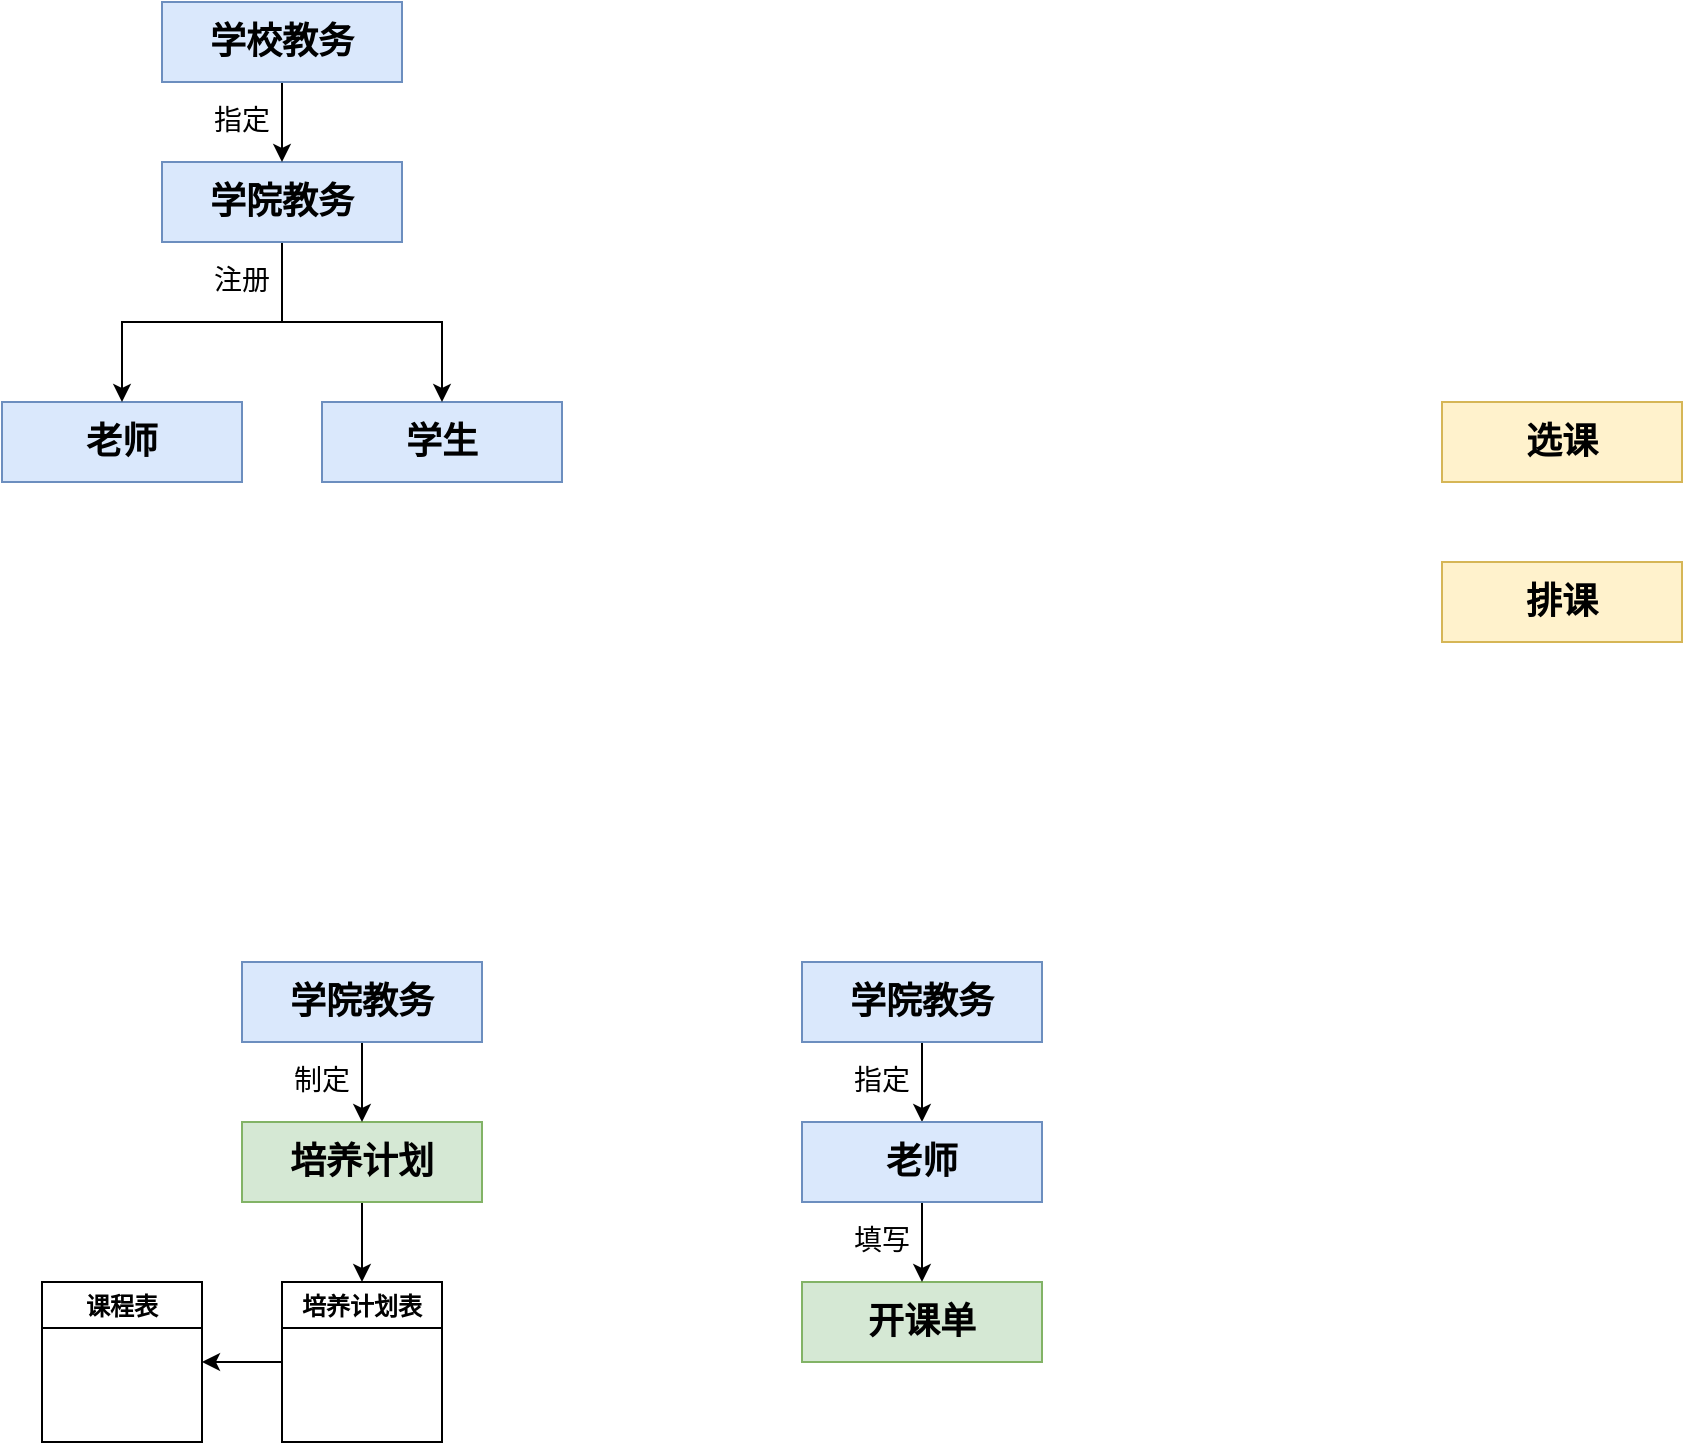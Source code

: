 <mxfile version="14.7.5" type="github">
  <diagram id="W4C-Jvq1k3ci-ln_cuX9" name="Page-1">
    <mxGraphModel dx="1069" dy="617" grid="1" gridSize="10" guides="1" tooltips="1" connect="1" arrows="1" fold="1" page="1" pageScale="1" pageWidth="1654" pageHeight="2336" math="0" shadow="0">
      <root>
        <mxCell id="0" />
        <mxCell id="1" parent="0" />
        <mxCell id="JdK_XvDdOjBWKNIHrTVb-1" value="&lt;font style=&quot;font-size: 18px&quot; face=&quot;Comic Sans MS&quot;&gt;&lt;b&gt;学生&lt;/b&gt;&lt;/font&gt;" style="rounded=0;whiteSpace=wrap;html=1;fillColor=#dae8fc;strokeColor=#6c8ebf;" vertex="1" parent="1">
          <mxGeometry x="200" y="240" width="120" height="40" as="geometry" />
        </mxCell>
        <mxCell id="JdK_XvDdOjBWKNIHrTVb-29" style="edgeStyle=orthogonalEdgeStyle;rounded=0;orthogonalLoop=1;jettySize=auto;html=1;exitX=0.5;exitY=1;exitDx=0;exitDy=0;entryX=0.5;entryY=0;entryDx=0;entryDy=0;" edge="1" parent="1" source="JdK_XvDdOjBWKNIHrTVb-2" target="JdK_XvDdOjBWKNIHrTVb-27">
          <mxGeometry relative="1" as="geometry" />
        </mxCell>
        <mxCell id="JdK_XvDdOjBWKNIHrTVb-2" value="&lt;font style=&quot;font-size: 18px&quot; face=&quot;Comic Sans MS&quot;&gt;&lt;b&gt;培养计划&lt;/b&gt;&lt;/font&gt;" style="rounded=0;whiteSpace=wrap;html=1;fillColor=#d5e8d4;strokeColor=#82b366;" vertex="1" parent="1">
          <mxGeometry x="160" y="600" width="120" height="40" as="geometry" />
        </mxCell>
        <mxCell id="JdK_XvDdOjBWKNIHrTVb-4" value="&lt;font face=&quot;Comic Sans MS&quot;&gt;&lt;span style=&quot;font-size: 18px&quot;&gt;&lt;b&gt;开课单&lt;/b&gt;&lt;/span&gt;&lt;/font&gt;" style="rounded=0;whiteSpace=wrap;html=1;fillColor=#d5e8d4;strokeColor=#82b366;" vertex="1" parent="1">
          <mxGeometry x="440" y="680" width="120" height="40" as="geometry" />
        </mxCell>
        <mxCell id="JdK_XvDdOjBWKNIHrTVb-6" value="&lt;font face=&quot;Comic Sans MS&quot;&gt;&lt;span style=&quot;font-size: 18px&quot;&gt;&lt;b&gt;排课&lt;/b&gt;&lt;/span&gt;&lt;/font&gt;" style="rounded=0;whiteSpace=wrap;html=1;fillColor=#fff2cc;strokeColor=#d6b656;" vertex="1" parent="1">
          <mxGeometry x="760" y="320" width="120" height="40" as="geometry" />
        </mxCell>
        <mxCell id="JdK_XvDdOjBWKNIHrTVb-8" value="&lt;b style=&quot;font-family: &amp;#34;comic sans ms&amp;#34; ; font-size: 18px&quot;&gt;选课&lt;/b&gt;" style="rounded=0;whiteSpace=wrap;html=1;fillColor=#fff2cc;strokeColor=#d6b656;" vertex="1" parent="1">
          <mxGeometry x="760" y="240" width="120" height="40" as="geometry" />
        </mxCell>
        <mxCell id="JdK_XvDdOjBWKNIHrTVb-9" value="&lt;font style=&quot;font-size: 18px&quot; face=&quot;Comic Sans MS&quot;&gt;&lt;b&gt;老师&lt;/b&gt;&lt;/font&gt;" style="rounded=0;whiteSpace=wrap;html=1;fillColor=#dae8fc;strokeColor=#6c8ebf;" vertex="1" parent="1">
          <mxGeometry x="40" y="240" width="120" height="40" as="geometry" />
        </mxCell>
        <mxCell id="JdK_XvDdOjBWKNIHrTVb-15" style="edgeStyle=orthogonalEdgeStyle;rounded=0;orthogonalLoop=1;jettySize=auto;html=1;exitX=0.5;exitY=1;exitDx=0;exitDy=0;entryX=0.5;entryY=0;entryDx=0;entryDy=0;" edge="1" parent="1" source="JdK_XvDdOjBWKNIHrTVb-10" target="JdK_XvDdOjBWKNIHrTVb-9">
          <mxGeometry relative="1" as="geometry" />
        </mxCell>
        <mxCell id="JdK_XvDdOjBWKNIHrTVb-16" style="edgeStyle=orthogonalEdgeStyle;rounded=0;orthogonalLoop=1;jettySize=auto;html=1;exitX=0.5;exitY=1;exitDx=0;exitDy=0;" edge="1" parent="1" source="JdK_XvDdOjBWKNIHrTVb-10" target="JdK_XvDdOjBWKNIHrTVb-1">
          <mxGeometry relative="1" as="geometry" />
        </mxCell>
        <mxCell id="JdK_XvDdOjBWKNIHrTVb-10" value="&lt;font style=&quot;font-size: 18px&quot; face=&quot;Comic Sans MS&quot;&gt;&lt;b&gt;学院教务&lt;/b&gt;&lt;/font&gt;" style="rounded=0;whiteSpace=wrap;html=1;fillColor=#dae8fc;strokeColor=#6c8ebf;" vertex="1" parent="1">
          <mxGeometry x="120" y="120" width="120" height="40" as="geometry" />
        </mxCell>
        <mxCell id="JdK_XvDdOjBWKNIHrTVb-12" style="edgeStyle=orthogonalEdgeStyle;rounded=0;orthogonalLoop=1;jettySize=auto;html=1;exitX=0.5;exitY=1;exitDx=0;exitDy=0;" edge="1" parent="1" source="JdK_XvDdOjBWKNIHrTVb-11" target="JdK_XvDdOjBWKNIHrTVb-10">
          <mxGeometry relative="1" as="geometry" />
        </mxCell>
        <mxCell id="JdK_XvDdOjBWKNIHrTVb-11" value="&lt;font style=&quot;font-size: 18px&quot; face=&quot;Comic Sans MS&quot;&gt;&lt;b&gt;学校教务&lt;/b&gt;&lt;/font&gt;" style="rounded=0;whiteSpace=wrap;html=1;fillColor=#dae8fc;strokeColor=#6c8ebf;" vertex="1" parent="1">
          <mxGeometry x="120" y="40" width="120" height="40" as="geometry" />
        </mxCell>
        <mxCell id="JdK_XvDdOjBWKNIHrTVb-17" value="&lt;font style=&quot;font-size: 14px&quot; face=&quot;Comic Sans MS&quot;&gt;注册&lt;/font&gt;" style="text;html=1;strokeColor=none;fillColor=none;align=center;verticalAlign=middle;whiteSpace=wrap;rounded=0;" vertex="1" parent="1">
          <mxGeometry x="140" y="170" width="40" height="20" as="geometry" />
        </mxCell>
        <mxCell id="JdK_XvDdOjBWKNIHrTVb-18" value="&lt;font style=&quot;font-size: 14px&quot; face=&quot;Comic Sans MS&quot;&gt;指定&lt;/font&gt;" style="text;html=1;strokeColor=none;fillColor=none;align=center;verticalAlign=middle;whiteSpace=wrap;rounded=0;" vertex="1" parent="1">
          <mxGeometry x="140" y="90" width="40" height="20" as="geometry" />
        </mxCell>
        <mxCell id="JdK_XvDdOjBWKNIHrTVb-24" style="edgeStyle=orthogonalEdgeStyle;rounded=0;orthogonalLoop=1;jettySize=auto;html=1;exitX=0.5;exitY=1;exitDx=0;exitDy=0;entryX=0.5;entryY=0;entryDx=0;entryDy=0;" edge="1" parent="1" source="JdK_XvDdOjBWKNIHrTVb-23" target="JdK_XvDdOjBWKNIHrTVb-2">
          <mxGeometry relative="1" as="geometry" />
        </mxCell>
        <mxCell id="JdK_XvDdOjBWKNIHrTVb-23" value="&lt;font style=&quot;font-size: 18px&quot; face=&quot;Comic Sans MS&quot;&gt;&lt;b&gt;学院教务&lt;/b&gt;&lt;/font&gt;" style="rounded=0;whiteSpace=wrap;html=1;fillColor=#dae8fc;strokeColor=#6c8ebf;" vertex="1" parent="1">
          <mxGeometry x="160" y="520" width="120" height="40" as="geometry" />
        </mxCell>
        <mxCell id="JdK_XvDdOjBWKNIHrTVb-25" value="&lt;font face=&quot;Comic Sans MS&quot;&gt;&lt;span style=&quot;font-size: 14px&quot;&gt;制定&lt;/span&gt;&lt;/font&gt;" style="text;html=1;strokeColor=none;fillColor=none;align=center;verticalAlign=middle;whiteSpace=wrap;rounded=0;" vertex="1" parent="1">
          <mxGeometry x="180" y="570" width="40" height="20" as="geometry" />
        </mxCell>
        <mxCell id="JdK_XvDdOjBWKNIHrTVb-26" value="课程表" style="swimlane;" vertex="1" parent="1">
          <mxGeometry x="60" y="680" width="80" height="80" as="geometry" />
        </mxCell>
        <mxCell id="JdK_XvDdOjBWKNIHrTVb-28" style="edgeStyle=orthogonalEdgeStyle;rounded=0;orthogonalLoop=1;jettySize=auto;html=1;entryX=1;entryY=0.5;entryDx=0;entryDy=0;" edge="1" parent="1" source="JdK_XvDdOjBWKNIHrTVb-27" target="JdK_XvDdOjBWKNIHrTVb-26">
          <mxGeometry relative="1" as="geometry" />
        </mxCell>
        <mxCell id="JdK_XvDdOjBWKNIHrTVb-27" value="培养计划表" style="swimlane;" vertex="1" parent="1">
          <mxGeometry x="180" y="680" width="80" height="80" as="geometry" />
        </mxCell>
        <mxCell id="JdK_XvDdOjBWKNIHrTVb-32" style="edgeStyle=orthogonalEdgeStyle;rounded=0;orthogonalLoop=1;jettySize=auto;html=1;exitX=0.5;exitY=1;exitDx=0;exitDy=0;entryX=0.5;entryY=0;entryDx=0;entryDy=0;" edge="1" parent="1" source="JdK_XvDdOjBWKNIHrTVb-30" target="JdK_XvDdOjBWKNIHrTVb-31">
          <mxGeometry relative="1" as="geometry" />
        </mxCell>
        <mxCell id="JdK_XvDdOjBWKNIHrTVb-30" value="&lt;font style=&quot;font-size: 18px&quot; face=&quot;Comic Sans MS&quot;&gt;&lt;b&gt;学院教务&lt;/b&gt;&lt;/font&gt;" style="rounded=0;whiteSpace=wrap;html=1;fillColor=#dae8fc;strokeColor=#6c8ebf;" vertex="1" parent="1">
          <mxGeometry x="440" y="520" width="120" height="40" as="geometry" />
        </mxCell>
        <mxCell id="JdK_XvDdOjBWKNIHrTVb-34" style="edgeStyle=orthogonalEdgeStyle;rounded=0;orthogonalLoop=1;jettySize=auto;html=1;exitX=0.5;exitY=1;exitDx=0;exitDy=0;entryX=0.5;entryY=0;entryDx=0;entryDy=0;" edge="1" parent="1" source="JdK_XvDdOjBWKNIHrTVb-31" target="JdK_XvDdOjBWKNIHrTVb-4">
          <mxGeometry relative="1" as="geometry" />
        </mxCell>
        <mxCell id="JdK_XvDdOjBWKNIHrTVb-31" value="&lt;font style=&quot;font-size: 18px&quot; face=&quot;Comic Sans MS&quot;&gt;&lt;b&gt;老师&lt;/b&gt;&lt;/font&gt;" style="rounded=0;whiteSpace=wrap;html=1;fillColor=#dae8fc;strokeColor=#6c8ebf;" vertex="1" parent="1">
          <mxGeometry x="440" y="600" width="120" height="40" as="geometry" />
        </mxCell>
        <mxCell id="JdK_XvDdOjBWKNIHrTVb-33" value="&lt;font face=&quot;Comic Sans MS&quot;&gt;&lt;span style=&quot;font-size: 14px&quot;&gt;指定&lt;/span&gt;&lt;/font&gt;" style="text;html=1;strokeColor=none;fillColor=none;align=center;verticalAlign=middle;whiteSpace=wrap;rounded=0;" vertex="1" parent="1">
          <mxGeometry x="460" y="570" width="40" height="20" as="geometry" />
        </mxCell>
        <mxCell id="JdK_XvDdOjBWKNIHrTVb-35" value="&lt;font face=&quot;Comic Sans MS&quot;&gt;&lt;span style=&quot;font-size: 14px&quot;&gt;填写&lt;/span&gt;&lt;/font&gt;" style="text;html=1;strokeColor=none;fillColor=none;align=center;verticalAlign=middle;whiteSpace=wrap;rounded=0;" vertex="1" parent="1">
          <mxGeometry x="460" y="650" width="40" height="20" as="geometry" />
        </mxCell>
      </root>
    </mxGraphModel>
  </diagram>
</mxfile>
